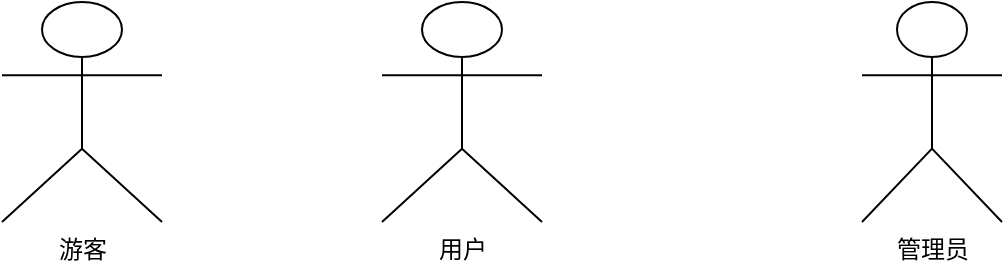 <mxfile version="10.5.9" type="github"><diagram id="tB3i-LD_2eXASQBaLERz" name="Page-1"><mxGraphModel dx="1158" dy="766" grid="1" gridSize="10" guides="1" tooltips="1" connect="1" arrows="1" fold="1" page="1" pageScale="1" pageWidth="1000" pageHeight="1169" math="0" shadow="0"><root><mxCell id="0"/><mxCell id="1" parent="0"/><mxCell id="Kkoa2hVI4-d-nH5Bd0Me-1" value="用户" style="shape=umlActor;verticalLabelPosition=bottom;labelBackgroundColor=#ffffff;verticalAlign=top;html=1;outlineConnect=0;" parent="1" vertex="1"><mxGeometry x="240" y="350" width="80" height="110" as="geometry"/></mxCell><mxCell id="Kkoa2hVI4-d-nH5Bd0Me-2" value="管理员" style="shape=umlActor;verticalLabelPosition=bottom;labelBackgroundColor=#ffffff;verticalAlign=top;html=1;outlineConnect=0;" parent="1" vertex="1"><mxGeometry x="480" y="350" width="70" height="110" as="geometry"/></mxCell><mxCell id="BOomtdT-xObs8rlcgiH1-1" value="游客" style="shape=umlActor;verticalLabelPosition=bottom;labelBackgroundColor=#ffffff;verticalAlign=top;html=1;outlineConnect=0;" vertex="1" parent="1"><mxGeometry x="50" y="350" width="80" height="110" as="geometry"/></mxCell></root></mxGraphModel></diagram></mxfile>